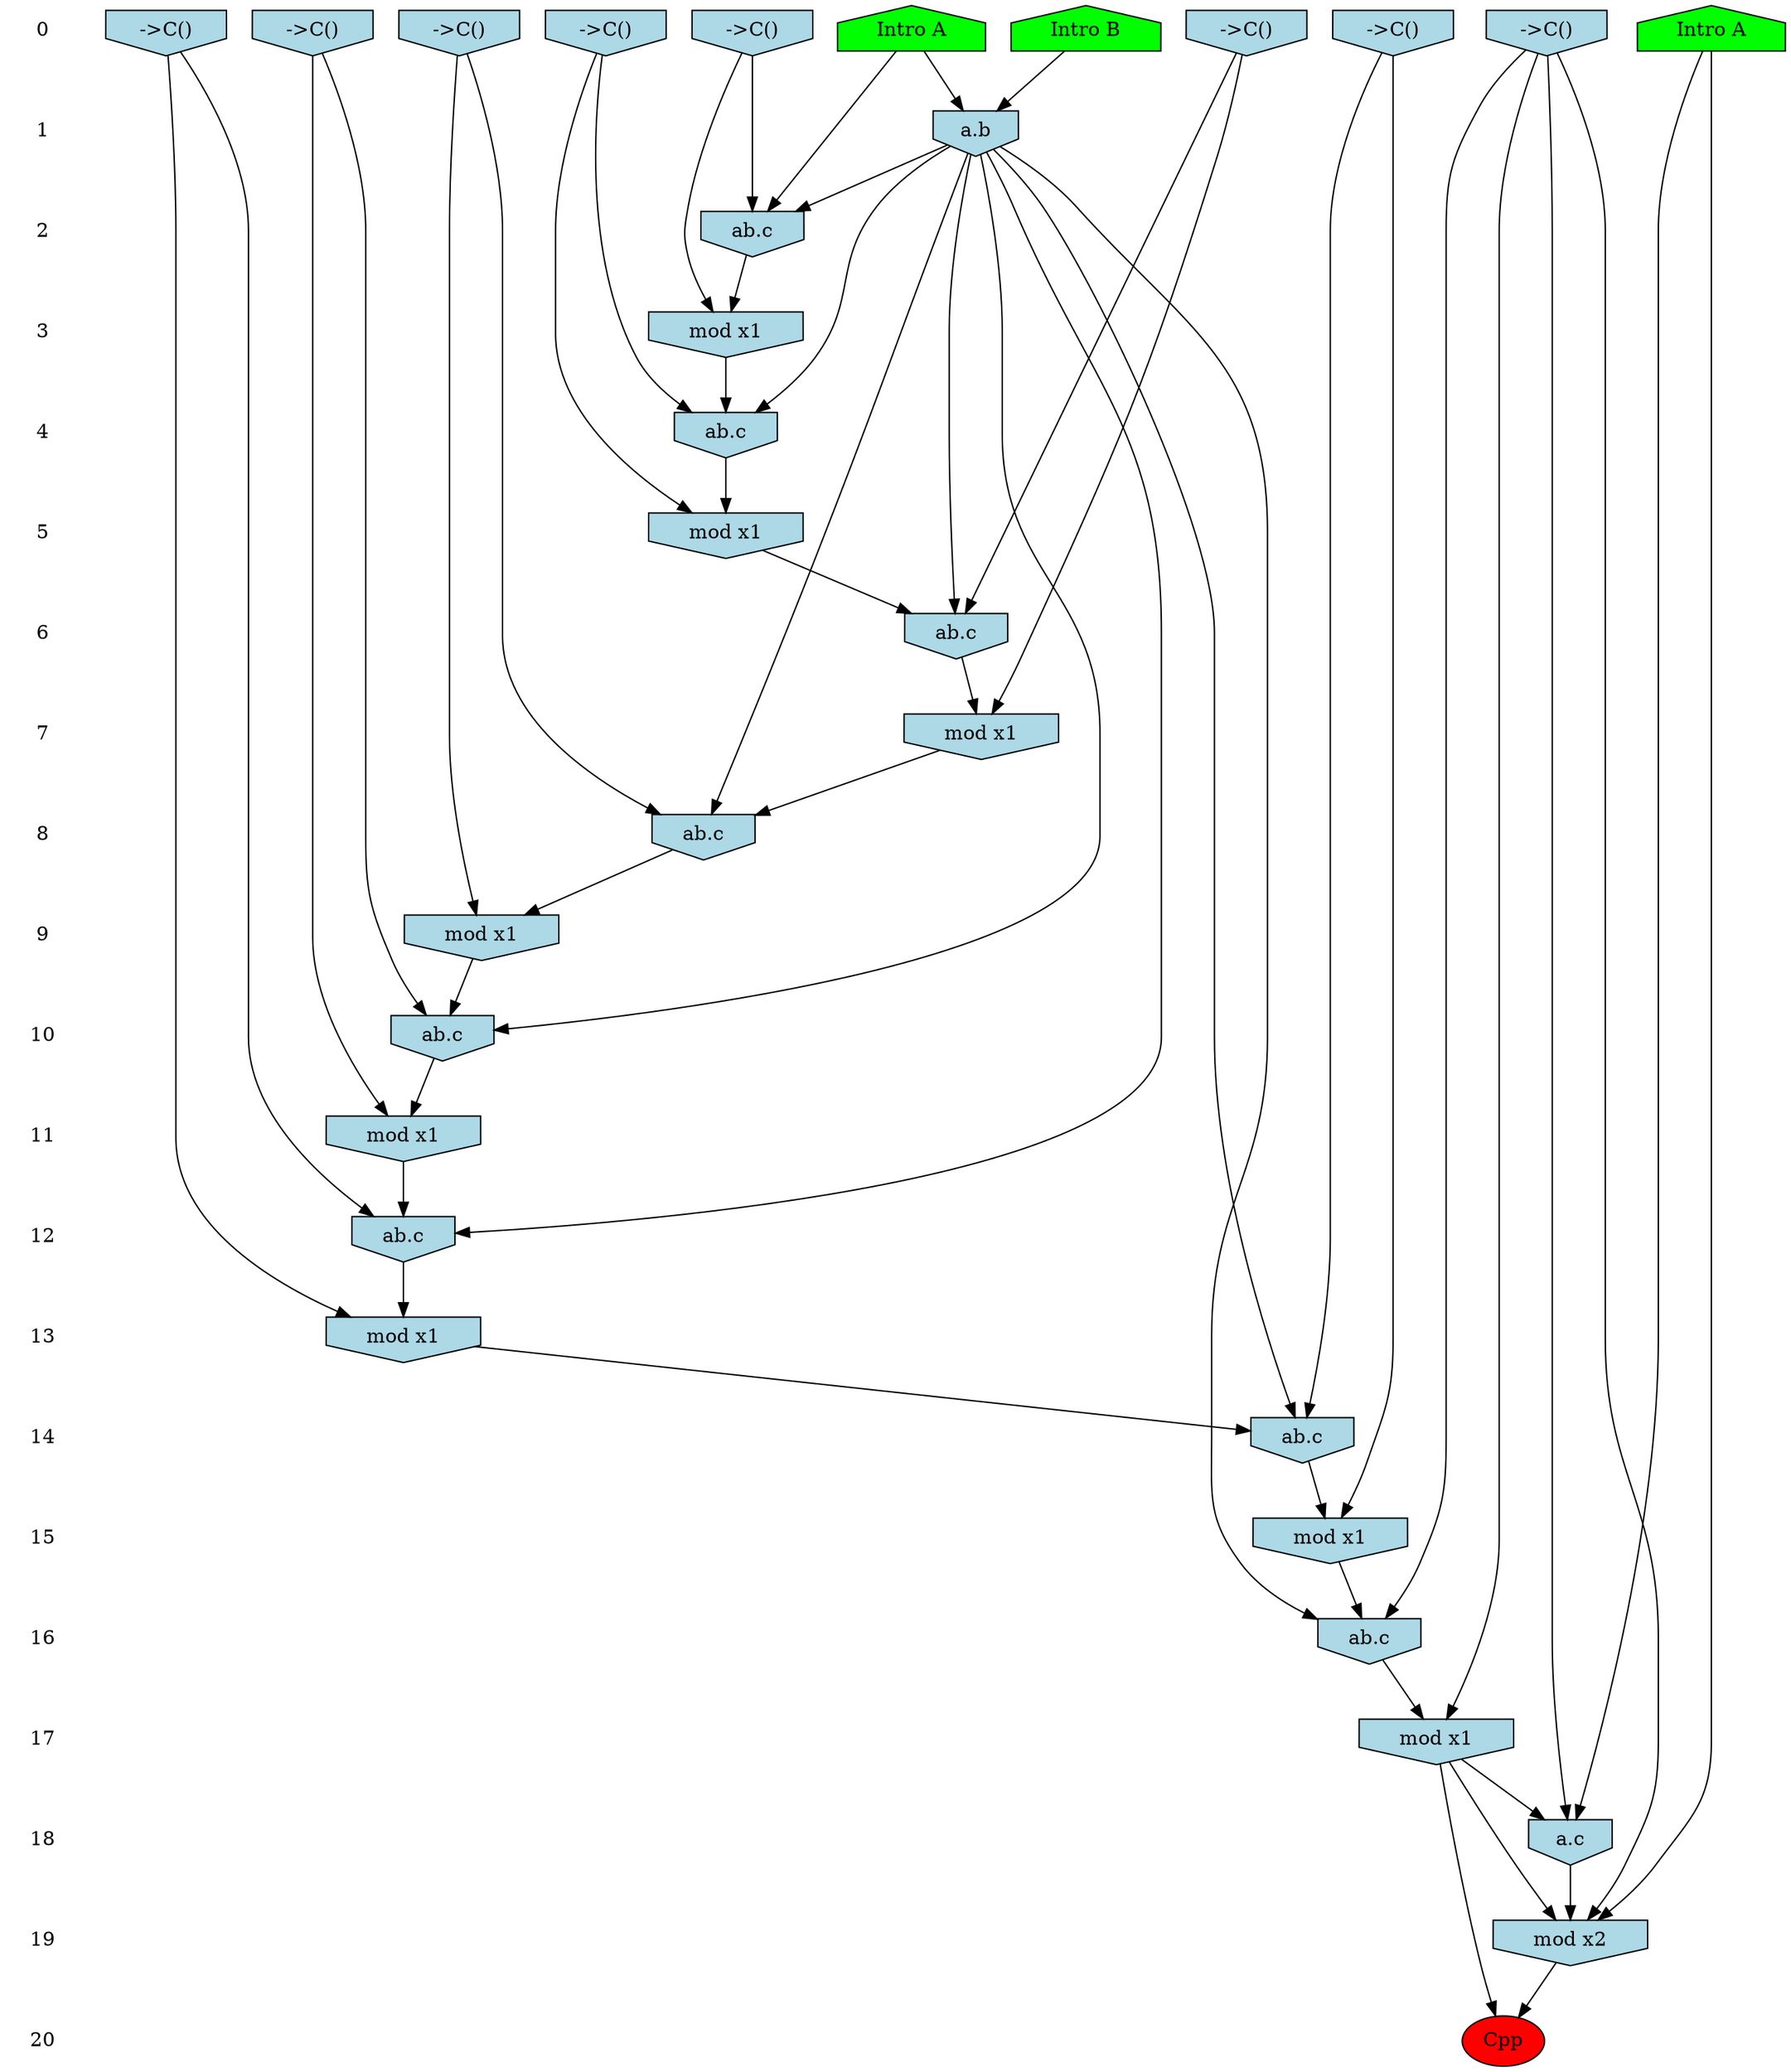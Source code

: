 /* Compression of 1 causal flows obtained in average at 4.974445E+01 t.u */
/* Compressed causal flows were: [4] */
digraph G{
 ranksep=.5 ; 
{ rank = same ; "0" [shape=plaintext] ; node_1 [label ="Intro B", shape=house, style=filled, fillcolor=green] ;
node_2 [label ="Intro A", shape=house, style=filled, fillcolor=green] ;
node_3 [label ="Intro A", shape=house, style=filled, fillcolor=green] ;
node_4 [label="->C()", shape=invhouse, style=filled, fillcolor = lightblue] ;
node_5 [label="->C()", shape=invhouse, style=filled, fillcolor = lightblue] ;
node_6 [label="->C()", shape=invhouse, style=filled, fillcolor = lightblue] ;
node_7 [label="->C()", shape=invhouse, style=filled, fillcolor = lightblue] ;
node_8 [label="->C()", shape=invhouse, style=filled, fillcolor = lightblue] ;
node_9 [label="->C()", shape=invhouse, style=filled, fillcolor = lightblue] ;
node_10 [label="->C()", shape=invhouse, style=filled, fillcolor = lightblue] ;
node_11 [label="->C()", shape=invhouse, style=filled, fillcolor = lightblue] ;
}
{ rank = same ; "1" [shape=plaintext] ; node_12 [label="a.b", shape=invhouse, style=filled, fillcolor = lightblue] ;
}
{ rank = same ; "2" [shape=plaintext] ; node_13 [label="ab.c", shape=invhouse, style=filled, fillcolor = lightblue] ;
}
{ rank = same ; "3" [shape=plaintext] ; node_14 [label="mod x1", shape=invhouse, style=filled, fillcolor = lightblue] ;
}
{ rank = same ; "4" [shape=plaintext] ; node_15 [label="ab.c", shape=invhouse, style=filled, fillcolor = lightblue] ;
}
{ rank = same ; "5" [shape=plaintext] ; node_16 [label="mod x1", shape=invhouse, style=filled, fillcolor = lightblue] ;
}
{ rank = same ; "6" [shape=plaintext] ; node_17 [label="ab.c", shape=invhouse, style=filled, fillcolor = lightblue] ;
}
{ rank = same ; "7" [shape=plaintext] ; node_18 [label="mod x1", shape=invhouse, style=filled, fillcolor = lightblue] ;
}
{ rank = same ; "8" [shape=plaintext] ; node_19 [label="ab.c", shape=invhouse, style=filled, fillcolor = lightblue] ;
}
{ rank = same ; "9" [shape=plaintext] ; node_20 [label="mod x1", shape=invhouse, style=filled, fillcolor = lightblue] ;
}
{ rank = same ; "10" [shape=plaintext] ; node_21 [label="ab.c", shape=invhouse, style=filled, fillcolor = lightblue] ;
}
{ rank = same ; "11" [shape=plaintext] ; node_22 [label="mod x1", shape=invhouse, style=filled, fillcolor = lightblue] ;
}
{ rank = same ; "12" [shape=plaintext] ; node_23 [label="ab.c", shape=invhouse, style=filled, fillcolor = lightblue] ;
}
{ rank = same ; "13" [shape=plaintext] ; node_24 [label="mod x1", shape=invhouse, style=filled, fillcolor = lightblue] ;
}
{ rank = same ; "14" [shape=plaintext] ; node_25 [label="ab.c", shape=invhouse, style=filled, fillcolor = lightblue] ;
}
{ rank = same ; "15" [shape=plaintext] ; node_26 [label="mod x1", shape=invhouse, style=filled, fillcolor = lightblue] ;
}
{ rank = same ; "16" [shape=plaintext] ; node_27 [label="ab.c", shape=invhouse, style=filled, fillcolor = lightblue] ;
}
{ rank = same ; "17" [shape=plaintext] ; node_28 [label="mod x1", shape=invhouse, style=filled, fillcolor = lightblue] ;
}
{ rank = same ; "18" [shape=plaintext] ; node_29 [label="a.c", shape=invhouse, style=filled, fillcolor = lightblue] ;
}
{ rank = same ; "19" [shape=plaintext] ; node_30 [label="mod x2", shape=invhouse, style=filled, fillcolor = lightblue] ;
}
{ rank = same ; "20" [shape=plaintext] ; node_31 [label ="Cpp", style=filled, fillcolor=red] ;
}
"0" -> "1" [style="invis"]; 
"1" -> "2" [style="invis"]; 
"2" -> "3" [style="invis"]; 
"3" -> "4" [style="invis"]; 
"4" -> "5" [style="invis"]; 
"5" -> "6" [style="invis"]; 
"6" -> "7" [style="invis"]; 
"7" -> "8" [style="invis"]; 
"8" -> "9" [style="invis"]; 
"9" -> "10" [style="invis"]; 
"10" -> "11" [style="invis"]; 
"11" -> "12" [style="invis"]; 
"12" -> "13" [style="invis"]; 
"13" -> "14" [style="invis"]; 
"14" -> "15" [style="invis"]; 
"15" -> "16" [style="invis"]; 
"16" -> "17" [style="invis"]; 
"17" -> "18" [style="invis"]; 
"18" -> "19" [style="invis"]; 
"19" -> "20" [style="invis"]; 
node_1 -> node_12
node_3 -> node_12
node_3 -> node_13
node_4 -> node_13
node_12 -> node_13
node_4 -> node_14
node_13 -> node_14
node_7 -> node_15
node_12 -> node_15
node_14 -> node_15
node_7 -> node_16
node_15 -> node_16
node_10 -> node_17
node_12 -> node_17
node_16 -> node_17
node_10 -> node_18
node_17 -> node_18
node_11 -> node_19
node_12 -> node_19
node_18 -> node_19
node_11 -> node_20
node_19 -> node_20
node_8 -> node_21
node_12 -> node_21
node_20 -> node_21
node_8 -> node_22
node_21 -> node_22
node_6 -> node_23
node_12 -> node_23
node_22 -> node_23
node_6 -> node_24
node_23 -> node_24
node_9 -> node_25
node_12 -> node_25
node_24 -> node_25
node_9 -> node_26
node_25 -> node_26
node_5 -> node_27
node_12 -> node_27
node_26 -> node_27
node_5 -> node_28
node_27 -> node_28
node_2 -> node_29
node_5 -> node_29
node_28 -> node_29
node_2 -> node_30
node_5 -> node_30
node_28 -> node_30
node_29 -> node_30
node_28 -> node_31
node_30 -> node_31
}
/*
 Dot generation time: 0.000493
*/